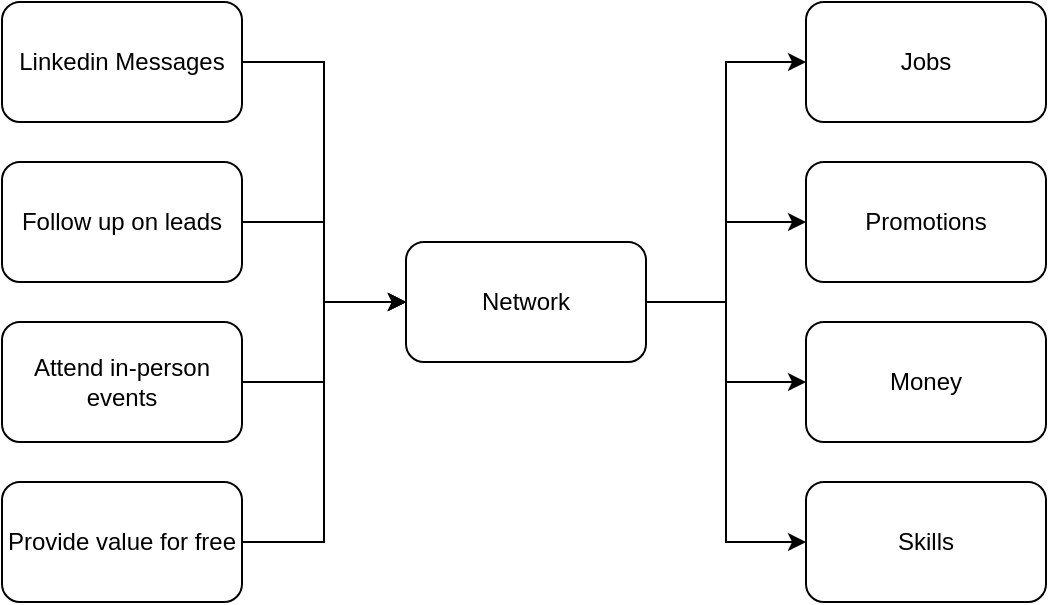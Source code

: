 <mxfile version="28.1.0">
  <diagram name="Page-1" id="1gjuHI2LXRJzn0-wMM_W">
    <mxGraphModel dx="740" dy="468" grid="0" gridSize="10" guides="1" tooltips="1" connect="1" arrows="1" fold="1" page="1" pageScale="1" pageWidth="827" pageHeight="1169" math="0" shadow="0">
      <root>
        <mxCell id="0" />
        <mxCell id="1" parent="0" />
        <mxCell id="acQIqRp4zamEOndhZSHe-1" value="Jobs" style="rounded=1;whiteSpace=wrap;html=1;" parent="1" vertex="1">
          <mxGeometry x="520" y="100" width="120" height="60" as="geometry" />
        </mxCell>
        <mxCell id="acQIqRp4zamEOndhZSHe-11" style="edgeStyle=orthogonalEdgeStyle;rounded=0;orthogonalLoop=1;jettySize=auto;html=1;entryX=0;entryY=0.5;entryDx=0;entryDy=0;" parent="1" source="acQIqRp4zamEOndhZSHe-2" target="acQIqRp4zamEOndhZSHe-3" edge="1">
          <mxGeometry relative="1" as="geometry" />
        </mxCell>
        <mxCell id="acQIqRp4zamEOndhZSHe-2" value="Linkedin Messages" style="rounded=1;whiteSpace=wrap;html=1;" parent="1" vertex="1">
          <mxGeometry x="118" y="100" width="120" height="60" as="geometry" />
        </mxCell>
        <mxCell id="acQIqRp4zamEOndhZSHe-7" style="edgeStyle=orthogonalEdgeStyle;rounded=0;orthogonalLoop=1;jettySize=auto;html=1;entryX=0;entryY=0.5;entryDx=0;entryDy=0;" parent="1" source="acQIqRp4zamEOndhZSHe-3" target="acQIqRp4zamEOndhZSHe-1" edge="1">
          <mxGeometry relative="1" as="geometry" />
        </mxCell>
        <mxCell id="acQIqRp4zamEOndhZSHe-8" style="edgeStyle=orthogonalEdgeStyle;rounded=0;orthogonalLoop=1;jettySize=auto;html=1;entryX=0;entryY=0.5;entryDx=0;entryDy=0;" parent="1" source="acQIqRp4zamEOndhZSHe-3" target="acQIqRp4zamEOndhZSHe-4" edge="1">
          <mxGeometry relative="1" as="geometry" />
        </mxCell>
        <mxCell id="acQIqRp4zamEOndhZSHe-9" style="edgeStyle=orthogonalEdgeStyle;rounded=0;orthogonalLoop=1;jettySize=auto;html=1;entryX=0;entryY=0.5;entryDx=0;entryDy=0;" parent="1" source="acQIqRp4zamEOndhZSHe-3" target="acQIqRp4zamEOndhZSHe-5" edge="1">
          <mxGeometry relative="1" as="geometry" />
        </mxCell>
        <mxCell id="acQIqRp4zamEOndhZSHe-10" style="edgeStyle=orthogonalEdgeStyle;rounded=0;orthogonalLoop=1;jettySize=auto;html=1;entryX=0;entryY=0.5;entryDx=0;entryDy=0;" parent="1" source="acQIqRp4zamEOndhZSHe-3" target="acQIqRp4zamEOndhZSHe-6" edge="1">
          <mxGeometry relative="1" as="geometry" />
        </mxCell>
        <mxCell id="acQIqRp4zamEOndhZSHe-3" value="Network" style="rounded=1;whiteSpace=wrap;html=1;" parent="1" vertex="1">
          <mxGeometry x="320" y="220" width="120" height="60" as="geometry" />
        </mxCell>
        <mxCell id="acQIqRp4zamEOndhZSHe-4" value="Promotions" style="rounded=1;whiteSpace=wrap;html=1;" parent="1" vertex="1">
          <mxGeometry x="520" y="180" width="120" height="60" as="geometry" />
        </mxCell>
        <mxCell id="acQIqRp4zamEOndhZSHe-5" value="Money" style="rounded=1;whiteSpace=wrap;html=1;" parent="1" vertex="1">
          <mxGeometry x="520" y="260" width="120" height="60" as="geometry" />
        </mxCell>
        <mxCell id="acQIqRp4zamEOndhZSHe-6" value="Skills" style="rounded=1;whiteSpace=wrap;html=1;" parent="1" vertex="1">
          <mxGeometry x="520" y="340" width="120" height="60" as="geometry" />
        </mxCell>
        <mxCell id="RzTWsTEkK6UXO_YBdQNM-5" style="edgeStyle=orthogonalEdgeStyle;rounded=0;orthogonalLoop=1;jettySize=auto;html=1;entryX=0;entryY=0.5;entryDx=0;entryDy=0;" edge="1" parent="1" source="RzTWsTEkK6UXO_YBdQNM-1" target="acQIqRp4zamEOndhZSHe-3">
          <mxGeometry relative="1" as="geometry" />
        </mxCell>
        <mxCell id="RzTWsTEkK6UXO_YBdQNM-1" value="Provide value for free" style="rounded=1;whiteSpace=wrap;html=1;" vertex="1" parent="1">
          <mxGeometry x="118" y="340" width="120" height="60" as="geometry" />
        </mxCell>
        <mxCell id="RzTWsTEkK6UXO_YBdQNM-9" style="edgeStyle=orthogonalEdgeStyle;rounded=0;orthogonalLoop=1;jettySize=auto;html=1;entryX=0;entryY=0.5;entryDx=0;entryDy=0;" edge="1" parent="1" source="RzTWsTEkK6UXO_YBdQNM-2" target="acQIqRp4zamEOndhZSHe-3">
          <mxGeometry relative="1" as="geometry" />
        </mxCell>
        <mxCell id="RzTWsTEkK6UXO_YBdQNM-2" value="Attend in-person events" style="rounded=1;whiteSpace=wrap;html=1;" vertex="1" parent="1">
          <mxGeometry x="118" y="260" width="120" height="60" as="geometry" />
        </mxCell>
        <mxCell id="RzTWsTEkK6UXO_YBdQNM-7" style="edgeStyle=orthogonalEdgeStyle;rounded=0;orthogonalLoop=1;jettySize=auto;html=1;" edge="1" parent="1" source="RzTWsTEkK6UXO_YBdQNM-4" target="acQIqRp4zamEOndhZSHe-3">
          <mxGeometry relative="1" as="geometry" />
        </mxCell>
        <mxCell id="RzTWsTEkK6UXO_YBdQNM-4" value="Follow up on leads" style="rounded=1;whiteSpace=wrap;html=1;" vertex="1" parent="1">
          <mxGeometry x="118" y="180" width="120" height="60" as="geometry" />
        </mxCell>
      </root>
    </mxGraphModel>
  </diagram>
</mxfile>
